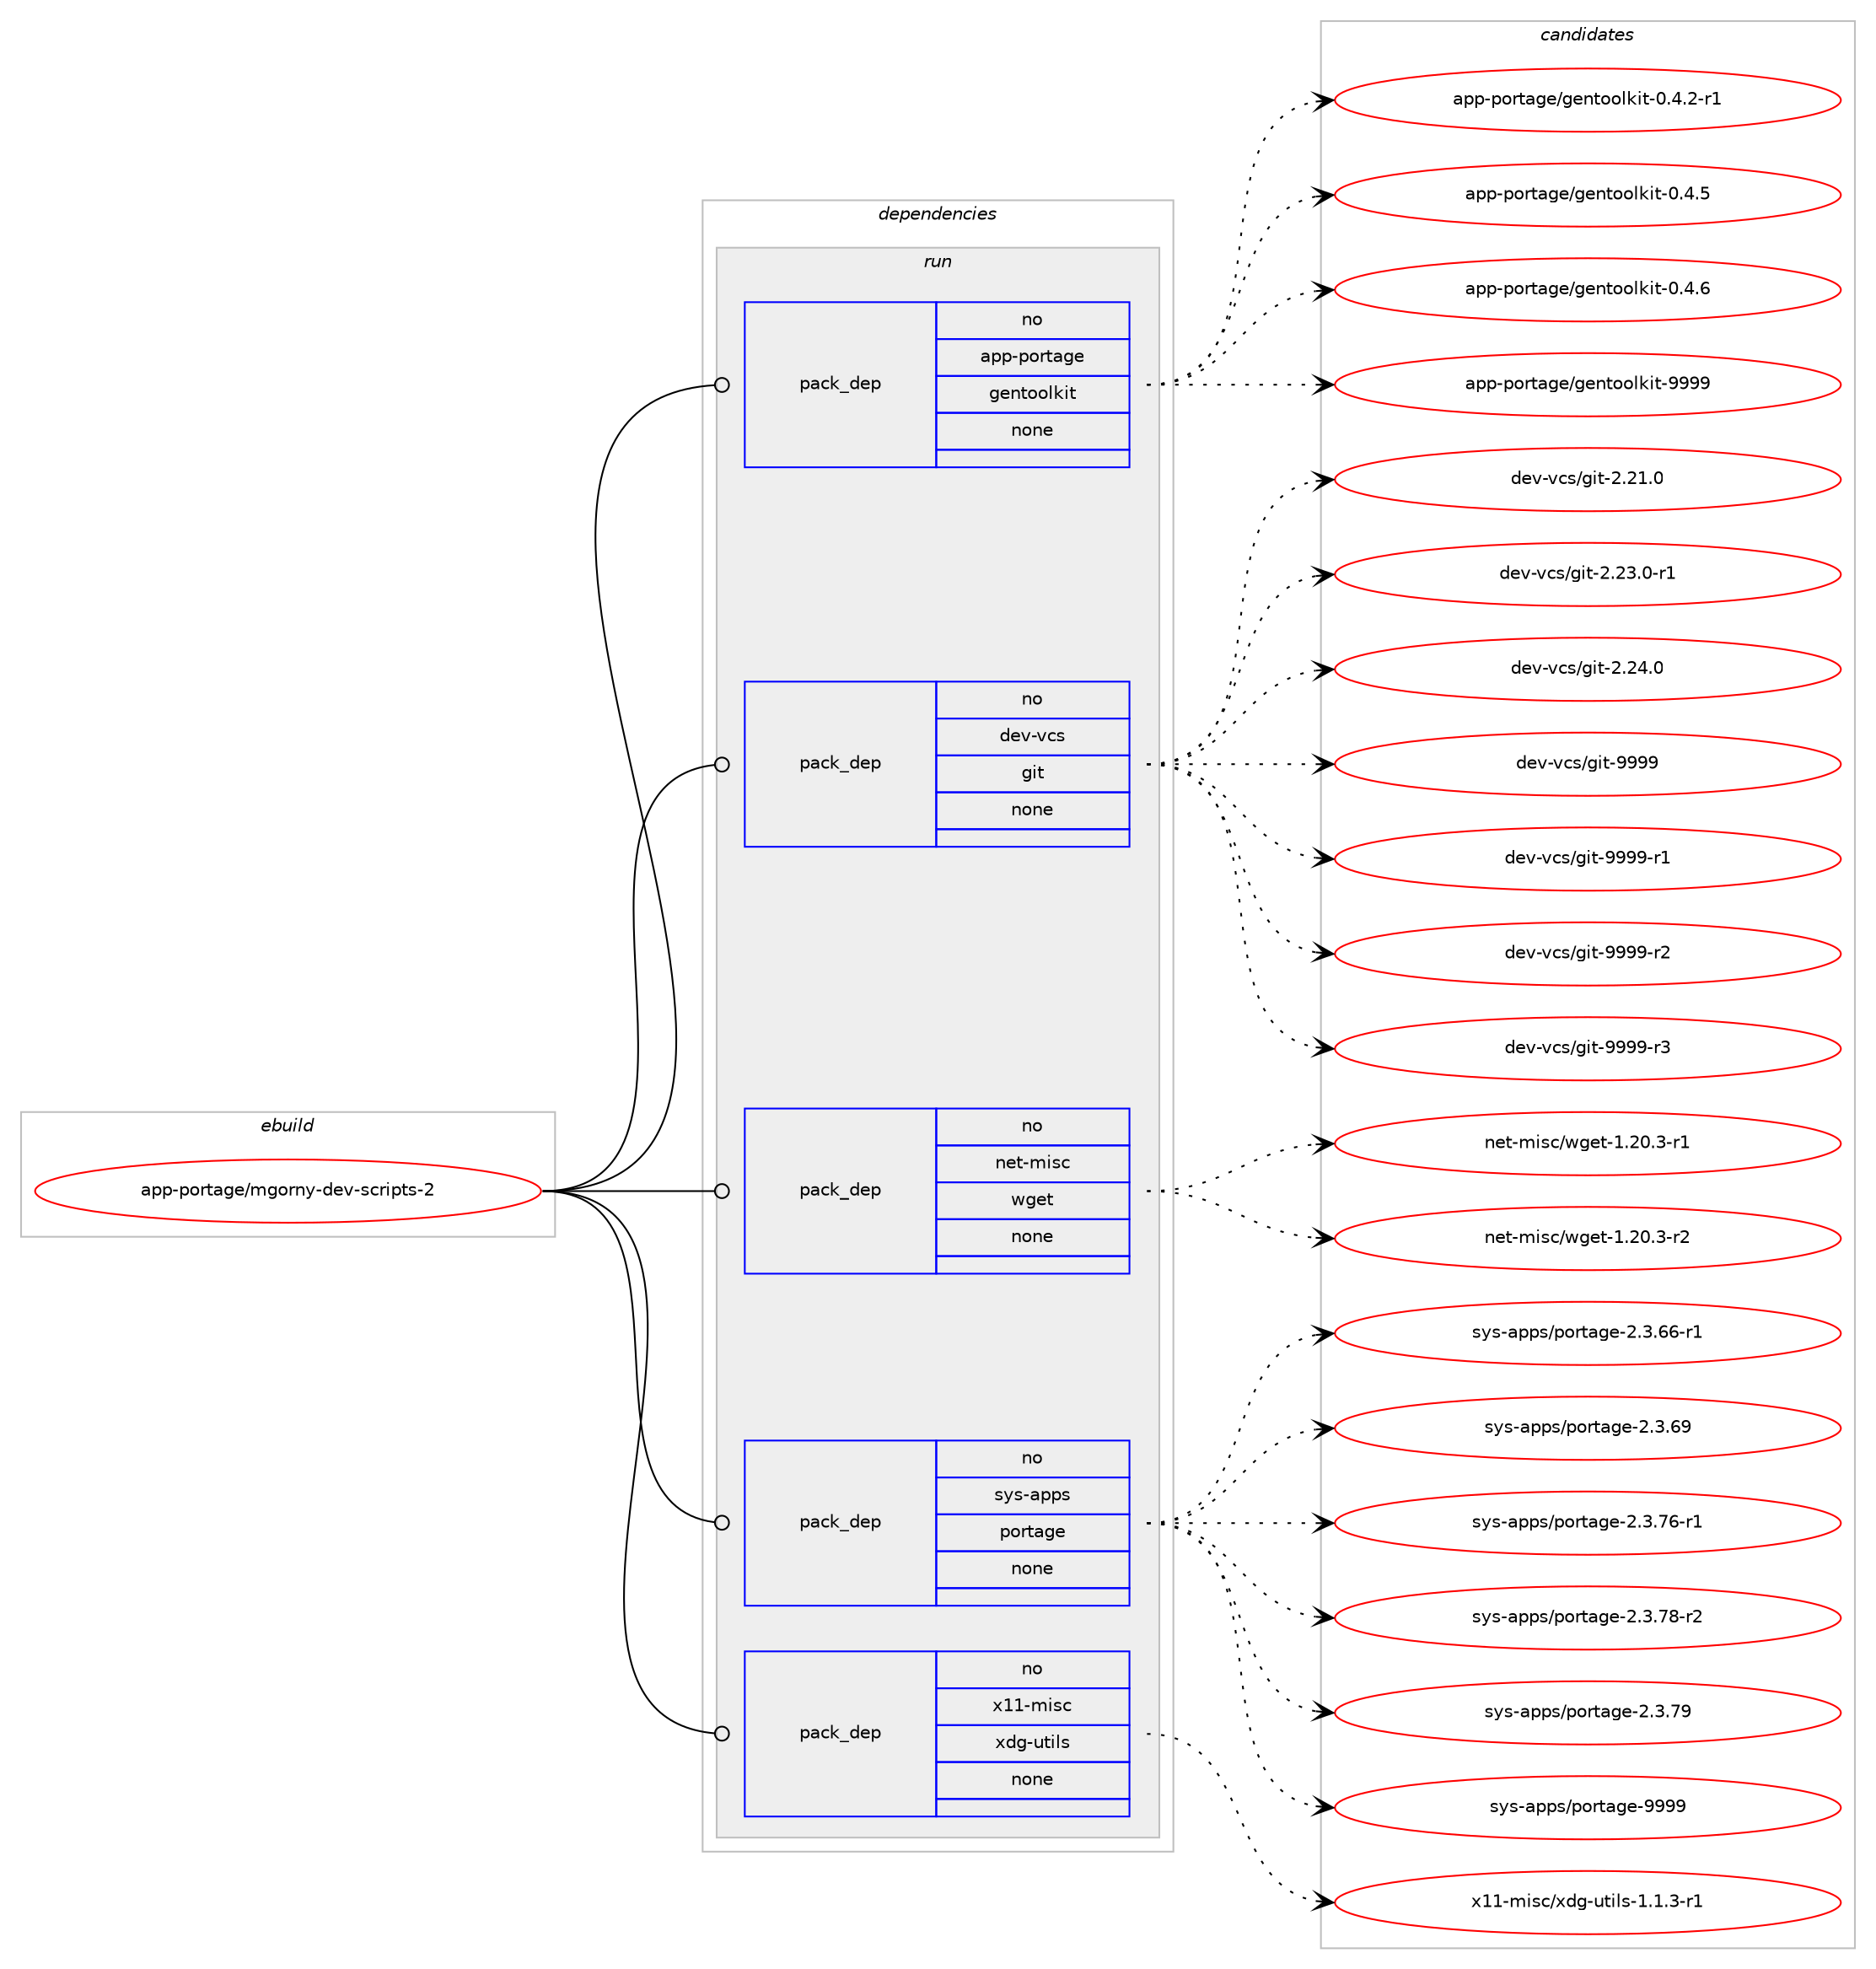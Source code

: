 digraph prolog {

# *************
# Graph options
# *************

newrank=true;
concentrate=true;
compound=true;
graph [rankdir=LR,fontname=Helvetica,fontsize=10,ranksep=1.5];#, ranksep=2.5, nodesep=0.2];
edge  [arrowhead=vee];
node  [fontname=Helvetica,fontsize=10];

# **********
# The ebuild
# **********

subgraph cluster_leftcol {
color=gray;
rank=same;
label=<<i>ebuild</i>>;
id [label="app-portage/mgorny-dev-scripts-2", color=red, width=4, href="../app-portage/mgorny-dev-scripts-2.svg"];
}

# ****************
# The dependencies
# ****************

subgraph cluster_midcol {
color=gray;
label=<<i>dependencies</i>>;
subgraph cluster_compile {
fillcolor="#eeeeee";
style=filled;
label=<<i>compile</i>>;
}
subgraph cluster_compileandrun {
fillcolor="#eeeeee";
style=filled;
label=<<i>compile and run</i>>;
}
subgraph cluster_run {
fillcolor="#eeeeee";
style=filled;
label=<<i>run</i>>;
subgraph pack376391 {
dependency506376 [label=<<TABLE BORDER="0" CELLBORDER="1" CELLSPACING="0" CELLPADDING="4" WIDTH="220"><TR><TD ROWSPAN="6" CELLPADDING="30">pack_dep</TD></TR><TR><TD WIDTH="110">no</TD></TR><TR><TD>app-portage</TD></TR><TR><TD>gentoolkit</TD></TR><TR><TD>none</TD></TR><TR><TD></TD></TR></TABLE>>, shape=none, color=blue];
}
id:e -> dependency506376:w [weight=20,style="solid",arrowhead="odot"];
subgraph pack376392 {
dependency506377 [label=<<TABLE BORDER="0" CELLBORDER="1" CELLSPACING="0" CELLPADDING="4" WIDTH="220"><TR><TD ROWSPAN="6" CELLPADDING="30">pack_dep</TD></TR><TR><TD WIDTH="110">no</TD></TR><TR><TD>dev-vcs</TD></TR><TR><TD>git</TD></TR><TR><TD>none</TD></TR><TR><TD></TD></TR></TABLE>>, shape=none, color=blue];
}
id:e -> dependency506377:w [weight=20,style="solid",arrowhead="odot"];
subgraph pack376393 {
dependency506378 [label=<<TABLE BORDER="0" CELLBORDER="1" CELLSPACING="0" CELLPADDING="4" WIDTH="220"><TR><TD ROWSPAN="6" CELLPADDING="30">pack_dep</TD></TR><TR><TD WIDTH="110">no</TD></TR><TR><TD>net-misc</TD></TR><TR><TD>wget</TD></TR><TR><TD>none</TD></TR><TR><TD></TD></TR></TABLE>>, shape=none, color=blue];
}
id:e -> dependency506378:w [weight=20,style="solid",arrowhead="odot"];
subgraph pack376394 {
dependency506379 [label=<<TABLE BORDER="0" CELLBORDER="1" CELLSPACING="0" CELLPADDING="4" WIDTH="220"><TR><TD ROWSPAN="6" CELLPADDING="30">pack_dep</TD></TR><TR><TD WIDTH="110">no</TD></TR><TR><TD>sys-apps</TD></TR><TR><TD>portage</TD></TR><TR><TD>none</TD></TR><TR><TD></TD></TR></TABLE>>, shape=none, color=blue];
}
id:e -> dependency506379:w [weight=20,style="solid",arrowhead="odot"];
subgraph pack376395 {
dependency506380 [label=<<TABLE BORDER="0" CELLBORDER="1" CELLSPACING="0" CELLPADDING="4" WIDTH="220"><TR><TD ROWSPAN="6" CELLPADDING="30">pack_dep</TD></TR><TR><TD WIDTH="110">no</TD></TR><TR><TD>x11-misc</TD></TR><TR><TD>xdg-utils</TD></TR><TR><TD>none</TD></TR><TR><TD></TD></TR></TABLE>>, shape=none, color=blue];
}
id:e -> dependency506380:w [weight=20,style="solid",arrowhead="odot"];
}
}

# **************
# The candidates
# **************

subgraph cluster_choices {
rank=same;
color=gray;
label=<<i>candidates</i>>;

subgraph choice376391 {
color=black;
nodesep=1;
choice971121124511211111411697103101471031011101161111111081071051164548465246504511449 [label="app-portage/gentoolkit-0.4.2-r1", color=red, width=4,href="../app-portage/gentoolkit-0.4.2-r1.svg"];
choice97112112451121111141169710310147103101110116111111108107105116454846524653 [label="app-portage/gentoolkit-0.4.5", color=red, width=4,href="../app-portage/gentoolkit-0.4.5.svg"];
choice97112112451121111141169710310147103101110116111111108107105116454846524654 [label="app-portage/gentoolkit-0.4.6", color=red, width=4,href="../app-portage/gentoolkit-0.4.6.svg"];
choice971121124511211111411697103101471031011101161111111081071051164557575757 [label="app-portage/gentoolkit-9999", color=red, width=4,href="../app-portage/gentoolkit-9999.svg"];
dependency506376:e -> choice971121124511211111411697103101471031011101161111111081071051164548465246504511449:w [style=dotted,weight="100"];
dependency506376:e -> choice97112112451121111141169710310147103101110116111111108107105116454846524653:w [style=dotted,weight="100"];
dependency506376:e -> choice97112112451121111141169710310147103101110116111111108107105116454846524654:w [style=dotted,weight="100"];
dependency506376:e -> choice971121124511211111411697103101471031011101161111111081071051164557575757:w [style=dotted,weight="100"];
}
subgraph choice376392 {
color=black;
nodesep=1;
choice10010111845118991154710310511645504650494648 [label="dev-vcs/git-2.21.0", color=red, width=4,href="../dev-vcs/git-2.21.0.svg"];
choice100101118451189911547103105116455046505146484511449 [label="dev-vcs/git-2.23.0-r1", color=red, width=4,href="../dev-vcs/git-2.23.0-r1.svg"];
choice10010111845118991154710310511645504650524648 [label="dev-vcs/git-2.24.0", color=red, width=4,href="../dev-vcs/git-2.24.0.svg"];
choice1001011184511899115471031051164557575757 [label="dev-vcs/git-9999", color=red, width=4,href="../dev-vcs/git-9999.svg"];
choice10010111845118991154710310511645575757574511449 [label="dev-vcs/git-9999-r1", color=red, width=4,href="../dev-vcs/git-9999-r1.svg"];
choice10010111845118991154710310511645575757574511450 [label="dev-vcs/git-9999-r2", color=red, width=4,href="../dev-vcs/git-9999-r2.svg"];
choice10010111845118991154710310511645575757574511451 [label="dev-vcs/git-9999-r3", color=red, width=4,href="../dev-vcs/git-9999-r3.svg"];
dependency506377:e -> choice10010111845118991154710310511645504650494648:w [style=dotted,weight="100"];
dependency506377:e -> choice100101118451189911547103105116455046505146484511449:w [style=dotted,weight="100"];
dependency506377:e -> choice10010111845118991154710310511645504650524648:w [style=dotted,weight="100"];
dependency506377:e -> choice1001011184511899115471031051164557575757:w [style=dotted,weight="100"];
dependency506377:e -> choice10010111845118991154710310511645575757574511449:w [style=dotted,weight="100"];
dependency506377:e -> choice10010111845118991154710310511645575757574511450:w [style=dotted,weight="100"];
dependency506377:e -> choice10010111845118991154710310511645575757574511451:w [style=dotted,weight="100"];
}
subgraph choice376393 {
color=black;
nodesep=1;
choice110101116451091051159947119103101116454946504846514511449 [label="net-misc/wget-1.20.3-r1", color=red, width=4,href="../net-misc/wget-1.20.3-r1.svg"];
choice110101116451091051159947119103101116454946504846514511450 [label="net-misc/wget-1.20.3-r2", color=red, width=4,href="../net-misc/wget-1.20.3-r2.svg"];
dependency506378:e -> choice110101116451091051159947119103101116454946504846514511449:w [style=dotted,weight="100"];
dependency506378:e -> choice110101116451091051159947119103101116454946504846514511450:w [style=dotted,weight="100"];
}
subgraph choice376394 {
color=black;
nodesep=1;
choice11512111545971121121154711211111411697103101455046514654544511449 [label="sys-apps/portage-2.3.66-r1", color=red, width=4,href="../sys-apps/portage-2.3.66-r1.svg"];
choice1151211154597112112115471121111141169710310145504651465457 [label="sys-apps/portage-2.3.69", color=red, width=4,href="../sys-apps/portage-2.3.69.svg"];
choice11512111545971121121154711211111411697103101455046514655544511449 [label="sys-apps/portage-2.3.76-r1", color=red, width=4,href="../sys-apps/portage-2.3.76-r1.svg"];
choice11512111545971121121154711211111411697103101455046514655564511450 [label="sys-apps/portage-2.3.78-r2", color=red, width=4,href="../sys-apps/portage-2.3.78-r2.svg"];
choice1151211154597112112115471121111141169710310145504651465557 [label="sys-apps/portage-2.3.79", color=red, width=4,href="../sys-apps/portage-2.3.79.svg"];
choice115121115459711211211547112111114116971031014557575757 [label="sys-apps/portage-9999", color=red, width=4,href="../sys-apps/portage-9999.svg"];
dependency506379:e -> choice11512111545971121121154711211111411697103101455046514654544511449:w [style=dotted,weight="100"];
dependency506379:e -> choice1151211154597112112115471121111141169710310145504651465457:w [style=dotted,weight="100"];
dependency506379:e -> choice11512111545971121121154711211111411697103101455046514655544511449:w [style=dotted,weight="100"];
dependency506379:e -> choice11512111545971121121154711211111411697103101455046514655564511450:w [style=dotted,weight="100"];
dependency506379:e -> choice1151211154597112112115471121111141169710310145504651465557:w [style=dotted,weight="100"];
dependency506379:e -> choice115121115459711211211547112111114116971031014557575757:w [style=dotted,weight="100"];
}
subgraph choice376395 {
color=black;
nodesep=1;
choice1204949451091051159947120100103451171161051081154549464946514511449 [label="x11-misc/xdg-utils-1.1.3-r1", color=red, width=4,href="../x11-misc/xdg-utils-1.1.3-r1.svg"];
dependency506380:e -> choice1204949451091051159947120100103451171161051081154549464946514511449:w [style=dotted,weight="100"];
}
}

}
